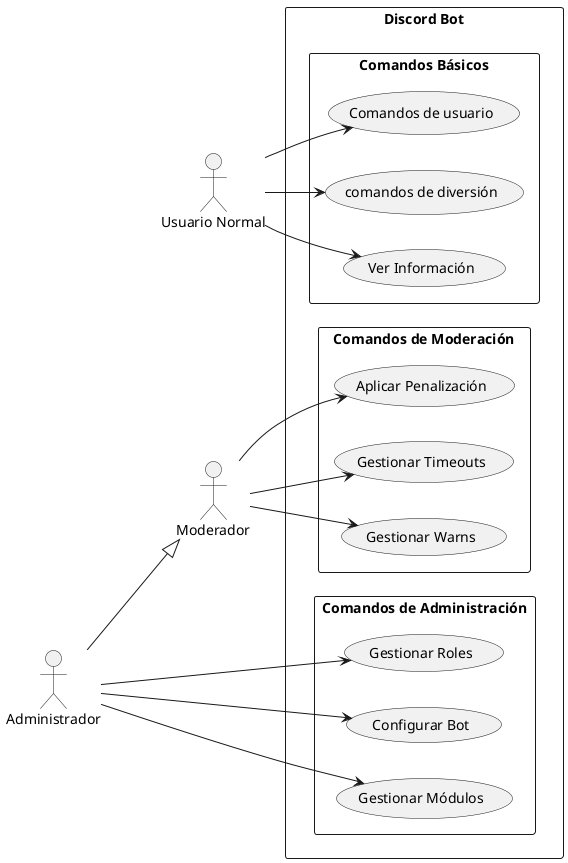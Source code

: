 @startuml Uso
left to right direction
skinparam packageStyle rectangle

' Actores principales
actor "Usuario Normal" as user
actor "Moderador" as mod
actor "Administrador" as admin

rectangle "Discord Bot" {
  package "Comandos Básicos" {
    usecase "Comandos de usuario" as UC1
    usecase "comandos de diversión" as UC2
    usecase "Ver Información" as UC3
  }
  
  package "Comandos de Moderación" {
    usecase "Aplicar Penalización" as UC4
    usecase "Gestionar Timeouts" as UC5
    usecase "Gestionar Warns" as UC6
  }
  
  package "Comandos de Administración" {
    usecase "Gestionar Roles" as UC7
    usecase "Configurar Bot" as UC8
    usecase "Gestionar Módulos" as UC9
  }
}

' Relaciones de Usuario Normal
user --> UC1
user --> UC2
user --> UC3

' Relaciones de Moderador
mod --> UC4
mod --> UC5
mod --> UC6

' Relaciones de Administrador
admin --|> mod
admin --> UC7
admin --> UC8
admin --> UC9


@enduml
